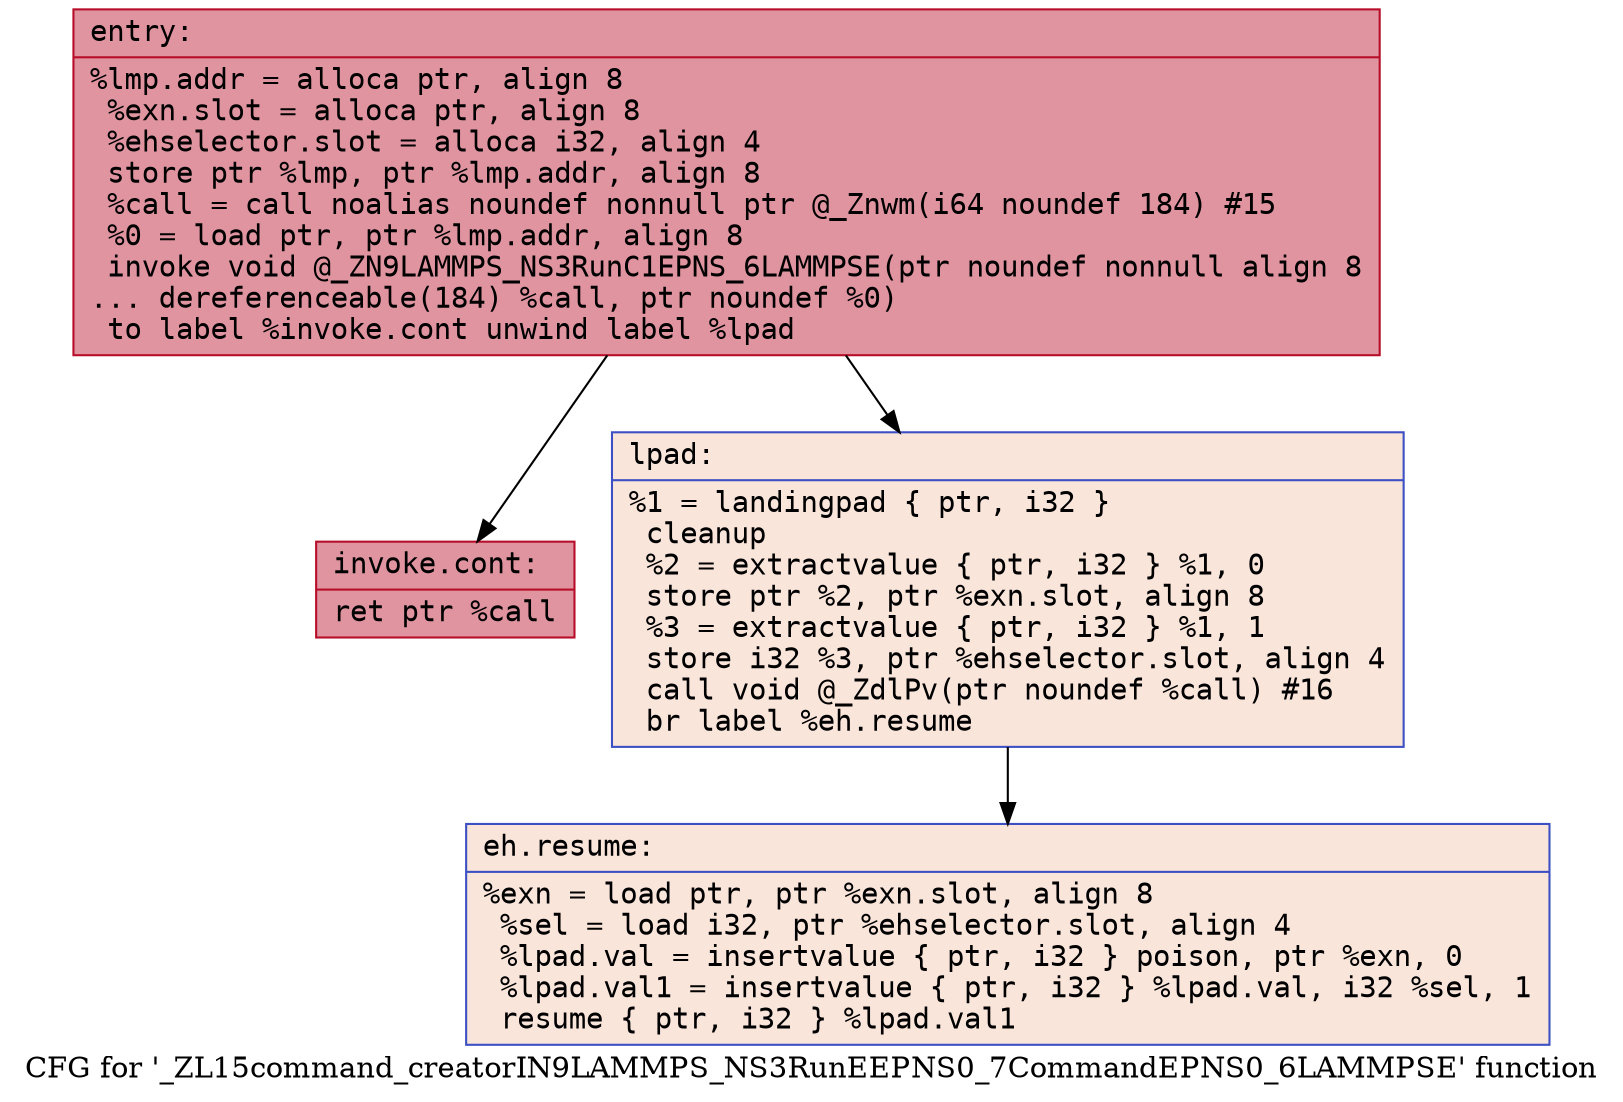 digraph "CFG for '_ZL15command_creatorIN9LAMMPS_NS3RunEEPNS0_7CommandEPNS0_6LAMMPSE' function" {
	label="CFG for '_ZL15command_creatorIN9LAMMPS_NS3RunEEPNS0_7CommandEPNS0_6LAMMPSE' function";

	Node0x5628734bc470 [shape=record,color="#b70d28ff", style=filled, fillcolor="#b70d2870" fontname="Courier",label="{entry:\l|  %lmp.addr = alloca ptr, align 8\l  %exn.slot = alloca ptr, align 8\l  %ehselector.slot = alloca i32, align 4\l  store ptr %lmp, ptr %lmp.addr, align 8\l  %call = call noalias noundef nonnull ptr @_Znwm(i64 noundef 184) #15\l  %0 = load ptr, ptr %lmp.addr, align 8\l  invoke void @_ZN9LAMMPS_NS3RunC1EPNS_6LAMMPSE(ptr noundef nonnull align 8\l... dereferenceable(184) %call, ptr noundef %0)\l          to label %invoke.cont unwind label %lpad\l}"];
	Node0x5628734bc470 -> Node0x5628734bdcc0[tooltip="entry -> invoke.cont\nProbability 100.00%" ];
	Node0x5628734bc470 -> Node0x5628734bdd40[tooltip="entry -> lpad\nProbability 0.00%" ];
	Node0x5628734bdcc0 [shape=record,color="#b70d28ff", style=filled, fillcolor="#b70d2870" fontname="Courier",label="{invoke.cont:\l|  ret ptr %call\l}"];
	Node0x5628734bdd40 [shape=record,color="#3d50c3ff", style=filled, fillcolor="#f4c5ad70" fontname="Courier",label="{lpad:\l|  %1 = landingpad \{ ptr, i32 \}\l          cleanup\l  %2 = extractvalue \{ ptr, i32 \} %1, 0\l  store ptr %2, ptr %exn.slot, align 8\l  %3 = extractvalue \{ ptr, i32 \} %1, 1\l  store i32 %3, ptr %ehselector.slot, align 4\l  call void @_ZdlPv(ptr noundef %call) #16\l  br label %eh.resume\l}"];
	Node0x5628734bdd40 -> Node0x5628734be490[tooltip="lpad -> eh.resume\nProbability 100.00%" ];
	Node0x5628734be490 [shape=record,color="#3d50c3ff", style=filled, fillcolor="#f4c5ad70" fontname="Courier",label="{eh.resume:\l|  %exn = load ptr, ptr %exn.slot, align 8\l  %sel = load i32, ptr %ehselector.slot, align 4\l  %lpad.val = insertvalue \{ ptr, i32 \} poison, ptr %exn, 0\l  %lpad.val1 = insertvalue \{ ptr, i32 \} %lpad.val, i32 %sel, 1\l  resume \{ ptr, i32 \} %lpad.val1\l}"];
}
